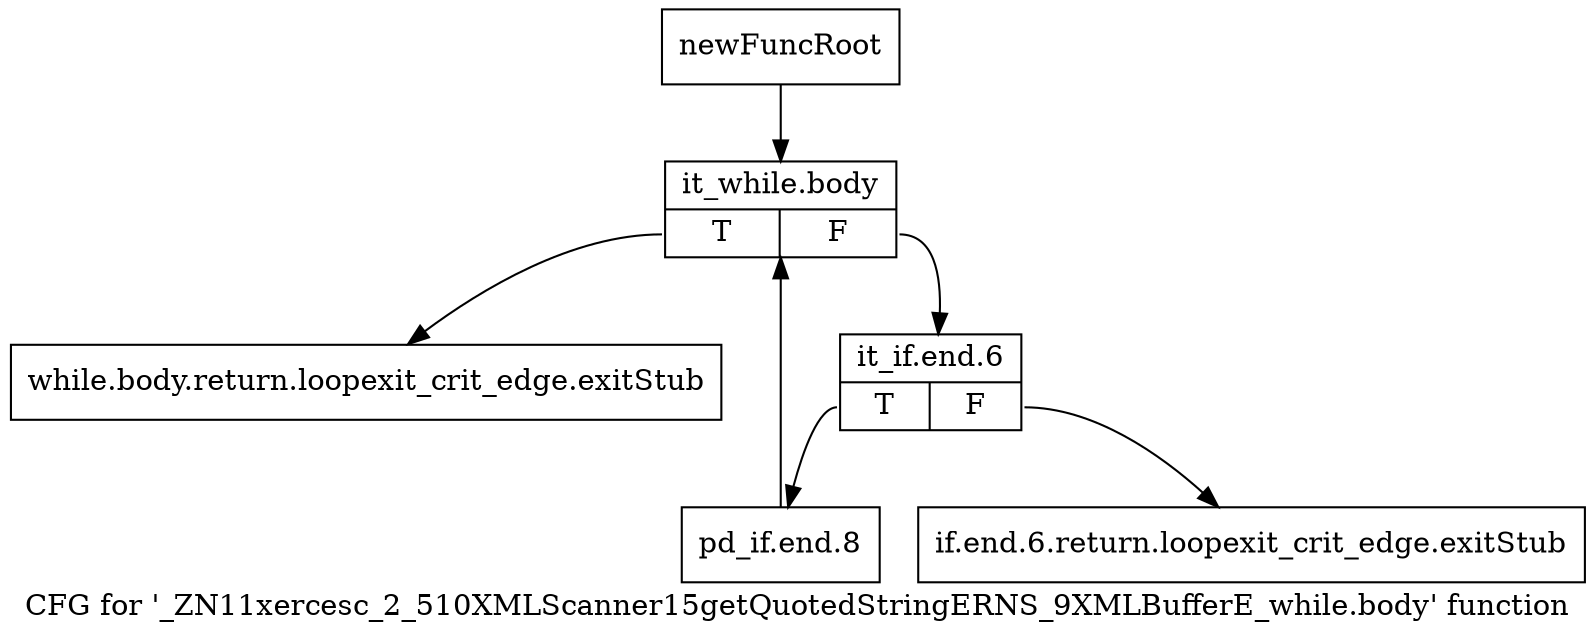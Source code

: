 digraph "CFG for '_ZN11xercesc_2_510XMLScanner15getQuotedStringERNS_9XMLBufferE_while.body' function" {
	label="CFG for '_ZN11xercesc_2_510XMLScanner15getQuotedStringERNS_9XMLBufferE_while.body' function";

	Node0x9b37200 [shape=record,label="{newFuncRoot}"];
	Node0x9b37200 -> Node0x9b3f7e0;
	Node0x9b3f740 [shape=record,label="{while.body.return.loopexit_crit_edge.exitStub}"];
	Node0x9b3f790 [shape=record,label="{if.end.6.return.loopexit_crit_edge.exitStub}"];
	Node0x9b3f7e0 [shape=record,label="{it_while.body|{<s0>T|<s1>F}}"];
	Node0x9b3f7e0:s0 -> Node0x9b3f740;
	Node0x9b3f7e0:s1 -> Node0x9b3f830;
	Node0x9b3f830 [shape=record,label="{it_if.end.6|{<s0>T|<s1>F}}"];
	Node0x9b3f830:s0 -> Node0x9b3f880;
	Node0x9b3f830:s1 -> Node0x9b3f790;
	Node0x9b3f880 [shape=record,label="{pd_if.end.8}"];
	Node0x9b3f880 -> Node0x9b3f7e0;
}
